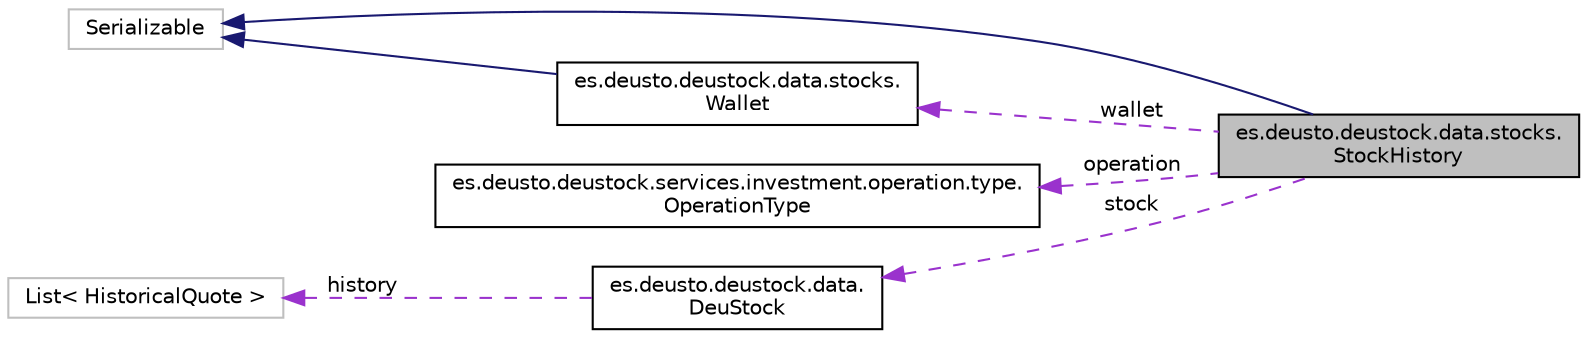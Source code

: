 digraph "es.deusto.deustock.data.stocks.StockHistory"
{
 // LATEX_PDF_SIZE
  edge [fontname="Helvetica",fontsize="10",labelfontname="Helvetica",labelfontsize="10"];
  node [fontname="Helvetica",fontsize="10",shape=record];
  rankdir="LR";
  Node1 [label="es.deusto.deustock.data.stocks.\lStockHistory",height=0.2,width=0.4,color="black", fillcolor="grey75", style="filled", fontcolor="black",tooltip=" "];
  Node2 -> Node1 [dir="back",color="midnightblue",fontsize="10",style="solid",fontname="Helvetica"];
  Node2 [label="Serializable",height=0.2,width=0.4,color="grey75", fillcolor="white", style="filled",tooltip=" "];
  Node3 -> Node1 [dir="back",color="darkorchid3",fontsize="10",style="dashed",label=" operation" ,fontname="Helvetica"];
  Node3 [label="es.deusto.deustock.services.investment.operation.type.\lOperationType",height=0.2,width=0.4,color="black", fillcolor="white", style="filled",URL="$enumes_1_1deusto_1_1deustock_1_1services_1_1investment_1_1operation_1_1type_1_1_operation_type.html",tooltip=" "];
  Node4 -> Node1 [dir="back",color="darkorchid3",fontsize="10",style="dashed",label=" stock" ,fontname="Helvetica"];
  Node4 [label="es.deusto.deustock.data.\lDeuStock",height=0.2,width=0.4,color="black", fillcolor="white", style="filled",URL="$classes_1_1deusto_1_1deustock_1_1data_1_1_deu_stock.html",tooltip=" "];
  Node5 -> Node4 [dir="back",color="darkorchid3",fontsize="10",style="dashed",label=" history" ,fontname="Helvetica"];
  Node5 [label="List\< HistoricalQuote \>",height=0.2,width=0.4,color="grey75", fillcolor="white", style="filled",tooltip=" "];
  Node6 -> Node1 [dir="back",color="darkorchid3",fontsize="10",style="dashed",label=" wallet" ,fontname="Helvetica"];
  Node6 [label="es.deusto.deustock.data.stocks.\lWallet",height=0.2,width=0.4,color="black", fillcolor="white", style="filled",URL="$classes_1_1deusto_1_1deustock_1_1data_1_1stocks_1_1_wallet.html",tooltip=" "];
  Node2 -> Node6 [dir="back",color="midnightblue",fontsize="10",style="solid",fontname="Helvetica"];
}
